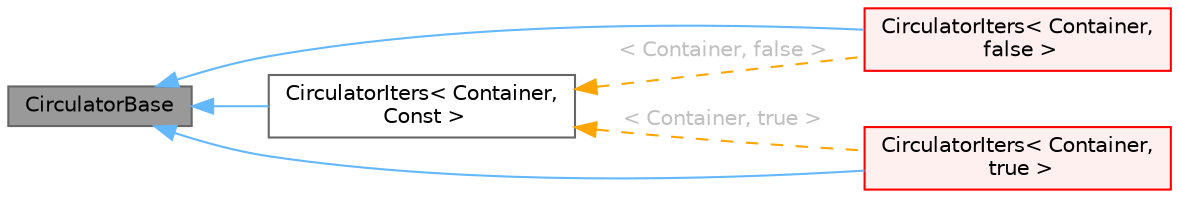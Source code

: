 digraph "CirculatorBase"
{
 // LATEX_PDF_SIZE
  bgcolor="transparent";
  edge [fontname=Helvetica,fontsize=10,labelfontname=Helvetica,labelfontsize=10];
  node [fontname=Helvetica,fontsize=10,shape=box,height=0.2,width=0.4];
  rankdir="LR";
  Node1 [id="Node000001",label="CirculatorBase",height=0.2,width=0.4,color="gray40", fillcolor="grey60", style="filled", fontcolor="black",tooltip=" "];
  Node1 -> Node2 [id="edge1_Node000001_Node000002",dir="back",color="steelblue1",style="solid",tooltip=" "];
  Node2 [id="Node000002",label="CirculatorIters\< Container,\l false \>",height=0.2,width=0.4,color="red", fillcolor="#FFF0F0", style="filled",URL="$classFoam_1_1CirculatorIters.html",tooltip=" "];
  Node1 -> Node4 [id="edge2_Node000001_Node000004",dir="back",color="steelblue1",style="solid",tooltip=" "];
  Node4 [id="Node000004",label="CirculatorIters\< Container,\l true \>",height=0.2,width=0.4,color="red", fillcolor="#FFF0F0", style="filled",URL="$classFoam_1_1CirculatorIters.html",tooltip=" "];
  Node1 -> Node6 [id="edge3_Node000001_Node000006",dir="back",color="steelblue1",style="solid",tooltip=" "];
  Node6 [id="Node000006",label="CirculatorIters\< Container,\l Const \>",height=0.2,width=0.4,color="gray40", fillcolor="white", style="filled",URL="$classFoam_1_1CirculatorIters.html",tooltip=" "];
  Node6 -> Node2 [id="edge4_Node000006_Node000002",dir="back",color="orange",style="dashed",tooltip=" ",label=" \< Container, false \>",fontcolor="grey" ];
  Node6 -> Node4 [id="edge5_Node000006_Node000004",dir="back",color="orange",style="dashed",tooltip=" ",label=" \< Container, true \>",fontcolor="grey" ];
}
